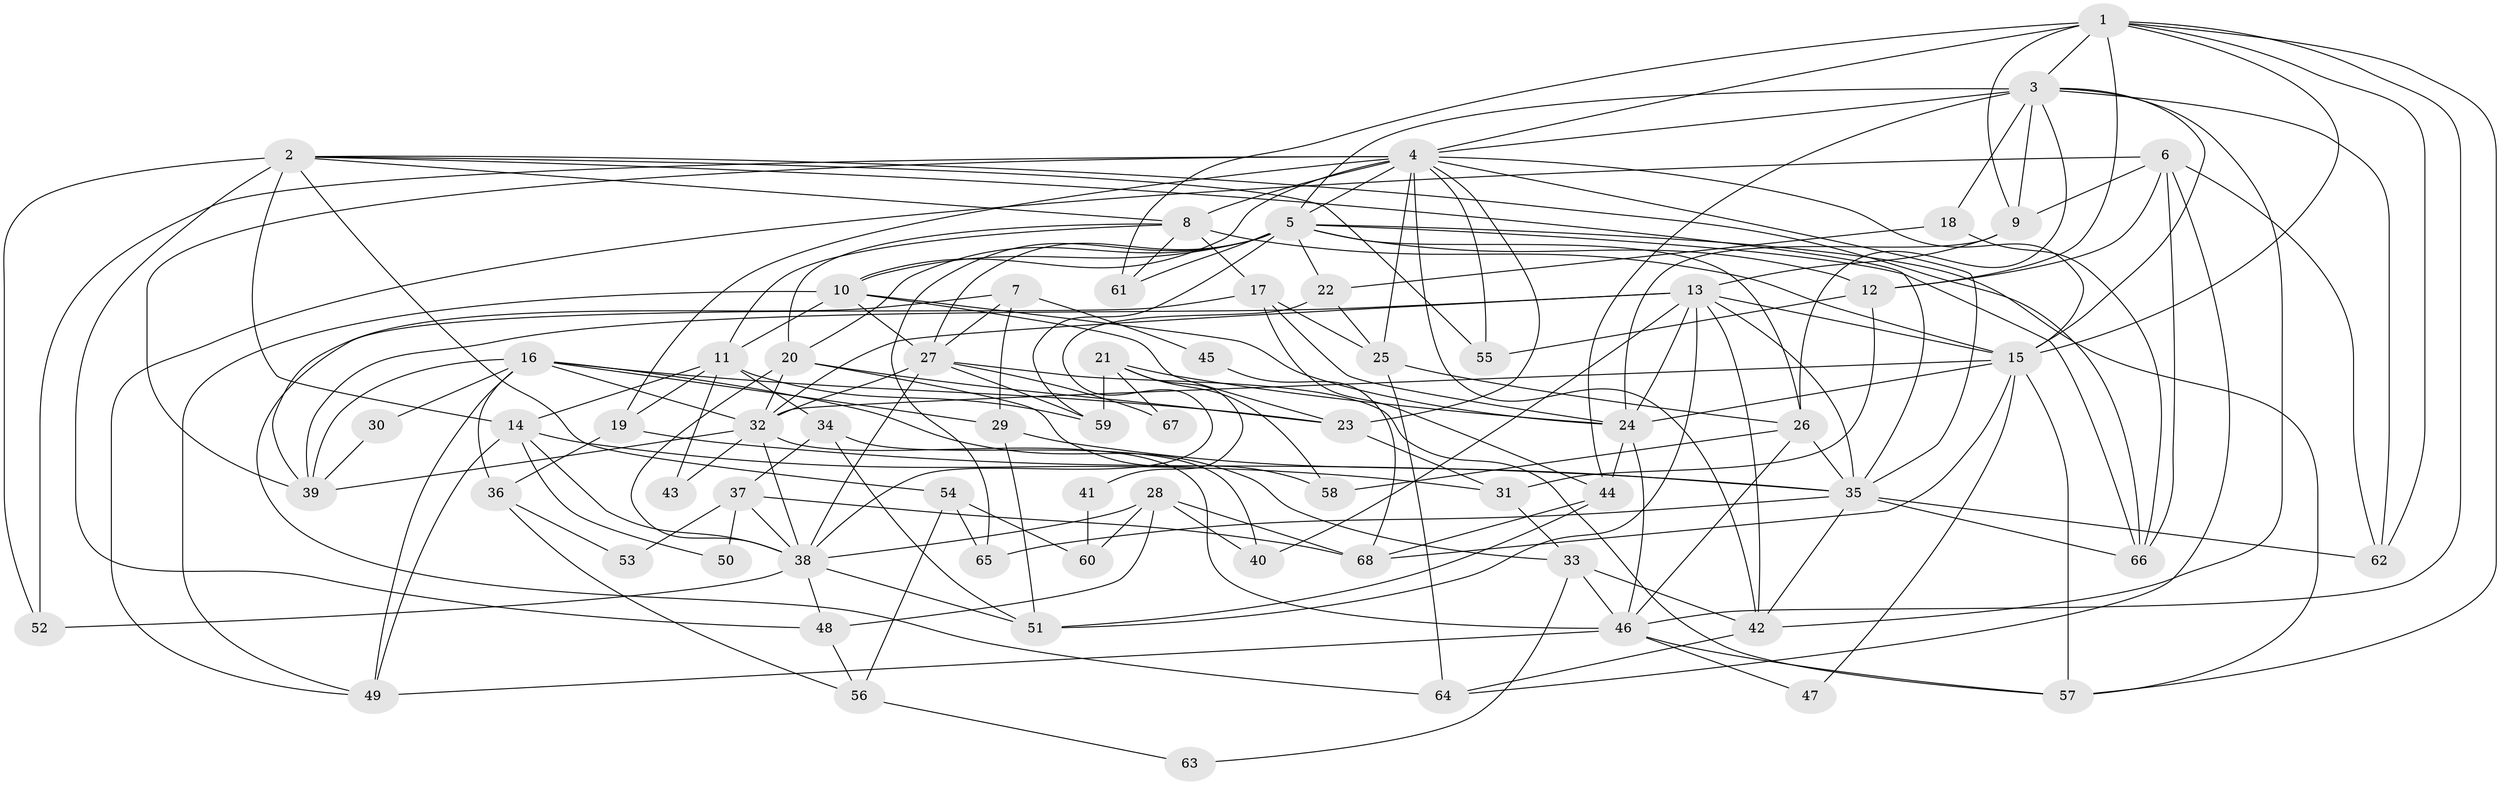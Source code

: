 // original degree distribution, {3: 0.23529411764705882, 4: 0.25, 6: 0.0661764705882353, 5: 0.27205882352941174, 7: 0.03676470588235294, 2: 0.13970588235294118}
// Generated by graph-tools (version 1.1) at 2025/36/03/09/25 02:36:02]
// undirected, 68 vertices, 180 edges
graph export_dot {
graph [start="1"]
  node [color=gray90,style=filled];
  1;
  2;
  3;
  4;
  5;
  6;
  7;
  8;
  9;
  10;
  11;
  12;
  13;
  14;
  15;
  16;
  17;
  18;
  19;
  20;
  21;
  22;
  23;
  24;
  25;
  26;
  27;
  28;
  29;
  30;
  31;
  32;
  33;
  34;
  35;
  36;
  37;
  38;
  39;
  40;
  41;
  42;
  43;
  44;
  45;
  46;
  47;
  48;
  49;
  50;
  51;
  52;
  53;
  54;
  55;
  56;
  57;
  58;
  59;
  60;
  61;
  62;
  63;
  64;
  65;
  66;
  67;
  68;
  1 -- 3 [weight=1.0];
  1 -- 4 [weight=1.0];
  1 -- 9 [weight=1.0];
  1 -- 12 [weight=2.0];
  1 -- 15 [weight=1.0];
  1 -- 46 [weight=1.0];
  1 -- 57 [weight=2.0];
  1 -- 61 [weight=1.0];
  1 -- 62 [weight=1.0];
  2 -- 8 [weight=1.0];
  2 -- 14 [weight=1.0];
  2 -- 35 [weight=1.0];
  2 -- 48 [weight=1.0];
  2 -- 52 [weight=1.0];
  2 -- 54 [weight=1.0];
  2 -- 55 [weight=1.0];
  2 -- 66 [weight=1.0];
  3 -- 4 [weight=1.0];
  3 -- 5 [weight=1.0];
  3 -- 9 [weight=1.0];
  3 -- 15 [weight=1.0];
  3 -- 18 [weight=1.0];
  3 -- 26 [weight=1.0];
  3 -- 42 [weight=1.0];
  3 -- 44 [weight=1.0];
  3 -- 62 [weight=1.0];
  4 -- 5 [weight=2.0];
  4 -- 8 [weight=1.0];
  4 -- 10 [weight=1.0];
  4 -- 15 [weight=2.0];
  4 -- 19 [weight=1.0];
  4 -- 23 [weight=1.0];
  4 -- 25 [weight=1.0];
  4 -- 35 [weight=1.0];
  4 -- 39 [weight=1.0];
  4 -- 42 [weight=1.0];
  4 -- 52 [weight=2.0];
  4 -- 55 [weight=1.0];
  5 -- 10 [weight=1.0];
  5 -- 12 [weight=1.0];
  5 -- 20 [weight=2.0];
  5 -- 22 [weight=1.0];
  5 -- 26 [weight=2.0];
  5 -- 27 [weight=1.0];
  5 -- 57 [weight=1.0];
  5 -- 59 [weight=1.0];
  5 -- 61 [weight=3.0];
  5 -- 65 [weight=1.0];
  5 -- 66 [weight=1.0];
  6 -- 9 [weight=1.0];
  6 -- 12 [weight=1.0];
  6 -- 49 [weight=1.0];
  6 -- 62 [weight=1.0];
  6 -- 64 [weight=1.0];
  6 -- 66 [weight=1.0];
  7 -- 27 [weight=1.0];
  7 -- 29 [weight=1.0];
  7 -- 39 [weight=1.0];
  7 -- 45 [weight=1.0];
  8 -- 11 [weight=1.0];
  8 -- 15 [weight=3.0];
  8 -- 17 [weight=1.0];
  8 -- 20 [weight=1.0];
  8 -- 61 [weight=1.0];
  9 -- 13 [weight=1.0];
  9 -- 24 [weight=1.0];
  10 -- 11 [weight=2.0];
  10 -- 23 [weight=1.0];
  10 -- 24 [weight=2.0];
  10 -- 27 [weight=2.0];
  10 -- 49 [weight=1.0];
  11 -- 14 [weight=1.0];
  11 -- 19 [weight=1.0];
  11 -- 34 [weight=1.0];
  11 -- 43 [weight=2.0];
  11 -- 59 [weight=1.0];
  12 -- 31 [weight=1.0];
  12 -- 55 [weight=1.0];
  13 -- 15 [weight=1.0];
  13 -- 24 [weight=1.0];
  13 -- 32 [weight=1.0];
  13 -- 35 [weight=1.0];
  13 -- 39 [weight=1.0];
  13 -- 40 [weight=1.0];
  13 -- 42 [weight=1.0];
  13 -- 51 [weight=1.0];
  14 -- 31 [weight=1.0];
  14 -- 38 [weight=1.0];
  14 -- 49 [weight=1.0];
  14 -- 50 [weight=1.0];
  15 -- 24 [weight=1.0];
  15 -- 32 [weight=1.0];
  15 -- 47 [weight=1.0];
  15 -- 57 [weight=2.0];
  15 -- 68 [weight=1.0];
  16 -- 23 [weight=1.0];
  16 -- 29 [weight=1.0];
  16 -- 30 [weight=1.0];
  16 -- 32 [weight=1.0];
  16 -- 33 [weight=1.0];
  16 -- 36 [weight=1.0];
  16 -- 39 [weight=1.0];
  16 -- 49 [weight=1.0];
  17 -- 24 [weight=1.0];
  17 -- 25 [weight=1.0];
  17 -- 44 [weight=1.0];
  17 -- 64 [weight=1.0];
  18 -- 22 [weight=1.0];
  18 -- 66 [weight=1.0];
  19 -- 35 [weight=1.0];
  19 -- 36 [weight=1.0];
  20 -- 23 [weight=1.0];
  20 -- 32 [weight=2.0];
  20 -- 38 [weight=1.0];
  20 -- 58 [weight=1.0];
  21 -- 24 [weight=1.0];
  21 -- 41 [weight=1.0];
  21 -- 58 [weight=1.0];
  21 -- 59 [weight=1.0];
  21 -- 67 [weight=1.0];
  22 -- 25 [weight=1.0];
  22 -- 38 [weight=1.0];
  23 -- 31 [weight=1.0];
  24 -- 44 [weight=1.0];
  24 -- 46 [weight=1.0];
  25 -- 26 [weight=1.0];
  25 -- 64 [weight=1.0];
  26 -- 35 [weight=1.0];
  26 -- 46 [weight=1.0];
  26 -- 58 [weight=1.0];
  27 -- 32 [weight=1.0];
  27 -- 38 [weight=1.0];
  27 -- 57 [weight=1.0];
  27 -- 59 [weight=1.0];
  27 -- 67 [weight=1.0];
  28 -- 38 [weight=1.0];
  28 -- 40 [weight=1.0];
  28 -- 48 [weight=1.0];
  28 -- 60 [weight=1.0];
  28 -- 68 [weight=1.0];
  29 -- 35 [weight=1.0];
  29 -- 51 [weight=1.0];
  30 -- 39 [weight=1.0];
  31 -- 33 [weight=1.0];
  32 -- 38 [weight=1.0];
  32 -- 39 [weight=1.0];
  32 -- 43 [weight=1.0];
  32 -- 46 [weight=2.0];
  33 -- 42 [weight=1.0];
  33 -- 46 [weight=1.0];
  33 -- 63 [weight=1.0];
  34 -- 37 [weight=1.0];
  34 -- 40 [weight=1.0];
  34 -- 51 [weight=1.0];
  35 -- 42 [weight=1.0];
  35 -- 62 [weight=1.0];
  35 -- 65 [weight=1.0];
  35 -- 66 [weight=1.0];
  36 -- 53 [weight=1.0];
  36 -- 56 [weight=1.0];
  37 -- 38 [weight=1.0];
  37 -- 50 [weight=1.0];
  37 -- 53 [weight=1.0];
  37 -- 68 [weight=1.0];
  38 -- 48 [weight=1.0];
  38 -- 51 [weight=1.0];
  38 -- 52 [weight=1.0];
  41 -- 60 [weight=1.0];
  42 -- 64 [weight=1.0];
  44 -- 51 [weight=1.0];
  44 -- 68 [weight=1.0];
  45 -- 68 [weight=1.0];
  46 -- 47 [weight=1.0];
  46 -- 49 [weight=1.0];
  46 -- 57 [weight=1.0];
  48 -- 56 [weight=1.0];
  54 -- 56 [weight=1.0];
  54 -- 60 [weight=1.0];
  54 -- 65 [weight=1.0];
  56 -- 63 [weight=1.0];
}
